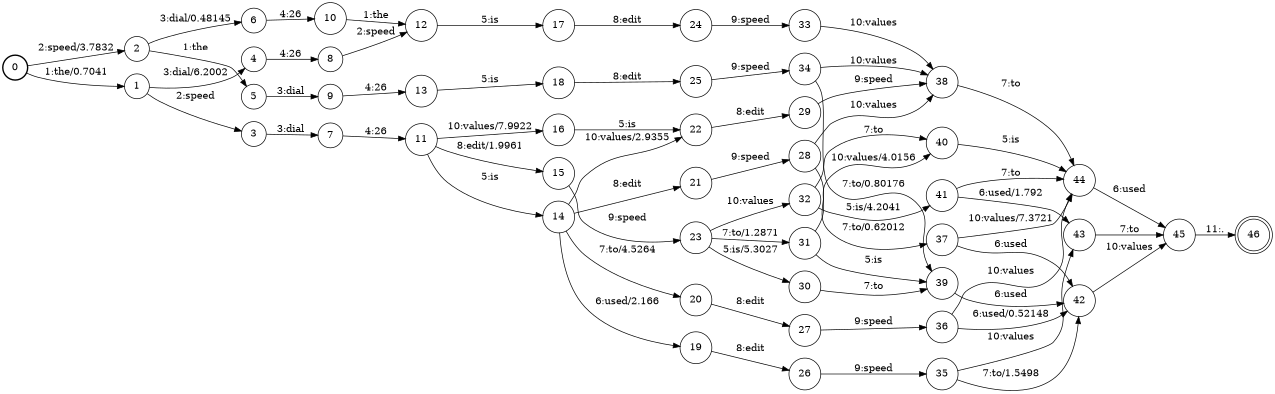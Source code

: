 digraph FST {
rankdir = LR;
size = "8.5,11";
label = "";
center = 1;
orientation = Portrait;
ranksep = "0.4";
nodesep = "0.25";
0 [label = "0", shape = circle, style = bold, fontsize = 14]
	0 -> 1 [label = "1:the/0.7041", fontsize = 14];
	0 -> 2 [label = "2:speed/3.7832", fontsize = 14];
1 [label = "1", shape = circle, style = solid, fontsize = 14]
	1 -> 3 [label = "2:speed", fontsize = 14];
	1 -> 4 [label = "3:dial/6.2002", fontsize = 14];
2 [label = "2", shape = circle, style = solid, fontsize = 14]
	2 -> 5 [label = "1:the", fontsize = 14];
	2 -> 6 [label = "3:dial/0.48145", fontsize = 14];
3 [label = "3", shape = circle, style = solid, fontsize = 14]
	3 -> 7 [label = "3:dial", fontsize = 14];
4 [label = "4", shape = circle, style = solid, fontsize = 14]
	4 -> 8 [label = "4:26", fontsize = 14];
5 [label = "5", shape = circle, style = solid, fontsize = 14]
	5 -> 9 [label = "3:dial", fontsize = 14];
6 [label = "6", shape = circle, style = solid, fontsize = 14]
	6 -> 10 [label = "4:26", fontsize = 14];
7 [label = "7", shape = circle, style = solid, fontsize = 14]
	7 -> 11 [label = "4:26", fontsize = 14];
8 [label = "8", shape = circle, style = solid, fontsize = 14]
	8 -> 12 [label = "2:speed", fontsize = 14];
9 [label = "9", shape = circle, style = solid, fontsize = 14]
	9 -> 13 [label = "4:26", fontsize = 14];
10 [label = "10", shape = circle, style = solid, fontsize = 14]
	10 -> 12 [label = "1:the", fontsize = 14];
11 [label = "11", shape = circle, style = solid, fontsize = 14]
	11 -> 14 [label = "5:is", fontsize = 14];
	11 -> 15 [label = "8:edit/1.9961", fontsize = 14];
	11 -> 16 [label = "10:values/7.9922", fontsize = 14];
12 [label = "12", shape = circle, style = solid, fontsize = 14]
	12 -> 17 [label = "5:is", fontsize = 14];
13 [label = "13", shape = circle, style = solid, fontsize = 14]
	13 -> 18 [label = "5:is", fontsize = 14];
14 [label = "14", shape = circle, style = solid, fontsize = 14]
	14 -> 19 [label = "6:used/2.166", fontsize = 14];
	14 -> 20 [label = "7:to/4.5264", fontsize = 14];
	14 -> 21 [label = "8:edit", fontsize = 14];
	14 -> 22 [label = "10:values/2.9355", fontsize = 14];
15 [label = "15", shape = circle, style = solid, fontsize = 14]
	15 -> 23 [label = "9:speed", fontsize = 14];
16 [label = "16", shape = circle, style = solid, fontsize = 14]
	16 -> 22 [label = "5:is", fontsize = 14];
17 [label = "17", shape = circle, style = solid, fontsize = 14]
	17 -> 24 [label = "8:edit", fontsize = 14];
18 [label = "18", shape = circle, style = solid, fontsize = 14]
	18 -> 25 [label = "8:edit", fontsize = 14];
19 [label = "19", shape = circle, style = solid, fontsize = 14]
	19 -> 26 [label = "8:edit", fontsize = 14];
20 [label = "20", shape = circle, style = solid, fontsize = 14]
	20 -> 27 [label = "8:edit", fontsize = 14];
21 [label = "21", shape = circle, style = solid, fontsize = 14]
	21 -> 28 [label = "9:speed", fontsize = 14];
22 [label = "22", shape = circle, style = solid, fontsize = 14]
	22 -> 29 [label = "8:edit", fontsize = 14];
23 [label = "23", shape = circle, style = solid, fontsize = 14]
	23 -> 30 [label = "5:is/5.3027", fontsize = 14];
	23 -> 31 [label = "7:to/1.2871", fontsize = 14];
	23 -> 32 [label = "10:values", fontsize = 14];
24 [label = "24", shape = circle, style = solid, fontsize = 14]
	24 -> 33 [label = "9:speed", fontsize = 14];
25 [label = "25", shape = circle, style = solid, fontsize = 14]
	25 -> 34 [label = "9:speed", fontsize = 14];
26 [label = "26", shape = circle, style = solid, fontsize = 14]
	26 -> 35 [label = "9:speed", fontsize = 14];
27 [label = "27", shape = circle, style = solid, fontsize = 14]
	27 -> 36 [label = "9:speed", fontsize = 14];
28 [label = "28", shape = circle, style = solid, fontsize = 14]
	28 -> 37 [label = "7:to/0.62012", fontsize = 14];
	28 -> 38 [label = "10:values", fontsize = 14];
29 [label = "29", shape = circle, style = solid, fontsize = 14]
	29 -> 38 [label = "9:speed", fontsize = 14];
30 [label = "30", shape = circle, style = solid, fontsize = 14]
	30 -> 39 [label = "7:to", fontsize = 14];
31 [label = "31", shape = circle, style = solid, fontsize = 14]
	31 -> 39 [label = "5:is", fontsize = 14];
	31 -> 40 [label = "10:values/4.0156", fontsize = 14];
32 [label = "32", shape = circle, style = solid, fontsize = 14]
	32 -> 41 [label = "5:is/4.2041", fontsize = 14];
	32 -> 40 [label = "7:to", fontsize = 14];
33 [label = "33", shape = circle, style = solid, fontsize = 14]
	33 -> 38 [label = "10:values", fontsize = 14];
34 [label = "34", shape = circle, style = solid, fontsize = 14]
	34 -> 39 [label = "7:to/0.80176", fontsize = 14];
	34 -> 38 [label = "10:values", fontsize = 14];
35 [label = "35", shape = circle, style = solid, fontsize = 14]
	35 -> 42 [label = "7:to/1.5498", fontsize = 14];
	35 -> 43 [label = "10:values", fontsize = 14];
36 [label = "36", shape = circle, style = solid, fontsize = 14]
	36 -> 42 [label = "6:used/0.52148", fontsize = 14];
	36 -> 44 [label = "10:values", fontsize = 14];
37 [label = "37", shape = circle, style = solid, fontsize = 14]
	37 -> 42 [label = "6:used", fontsize = 14];
	37 -> 44 [label = "10:values/7.3721", fontsize = 14];
38 [label = "38", shape = circle, style = solid, fontsize = 14]
	38 -> 44 [label = "7:to", fontsize = 14];
39 [label = "39", shape = circle, style = solid, fontsize = 14]
	39 -> 42 [label = "6:used", fontsize = 14];
40 [label = "40", shape = circle, style = solid, fontsize = 14]
	40 -> 44 [label = "5:is", fontsize = 14];
41 [label = "41", shape = circle, style = solid, fontsize = 14]
	41 -> 43 [label = "6:used/1.792", fontsize = 14];
	41 -> 44 [label = "7:to", fontsize = 14];
42 [label = "42", shape = circle, style = solid, fontsize = 14]
	42 -> 45 [label = "10:values", fontsize = 14];
43 [label = "43", shape = circle, style = solid, fontsize = 14]
	43 -> 45 [label = "7:to", fontsize = 14];
44 [label = "44", shape = circle, style = solid, fontsize = 14]
	44 -> 45 [label = "6:used", fontsize = 14];
45 [label = "45", shape = circle, style = solid, fontsize = 14]
	45 -> 46 [label = "11:.", fontsize = 14];
46 [label = "46", shape = doublecircle, style = solid, fontsize = 14]
}
